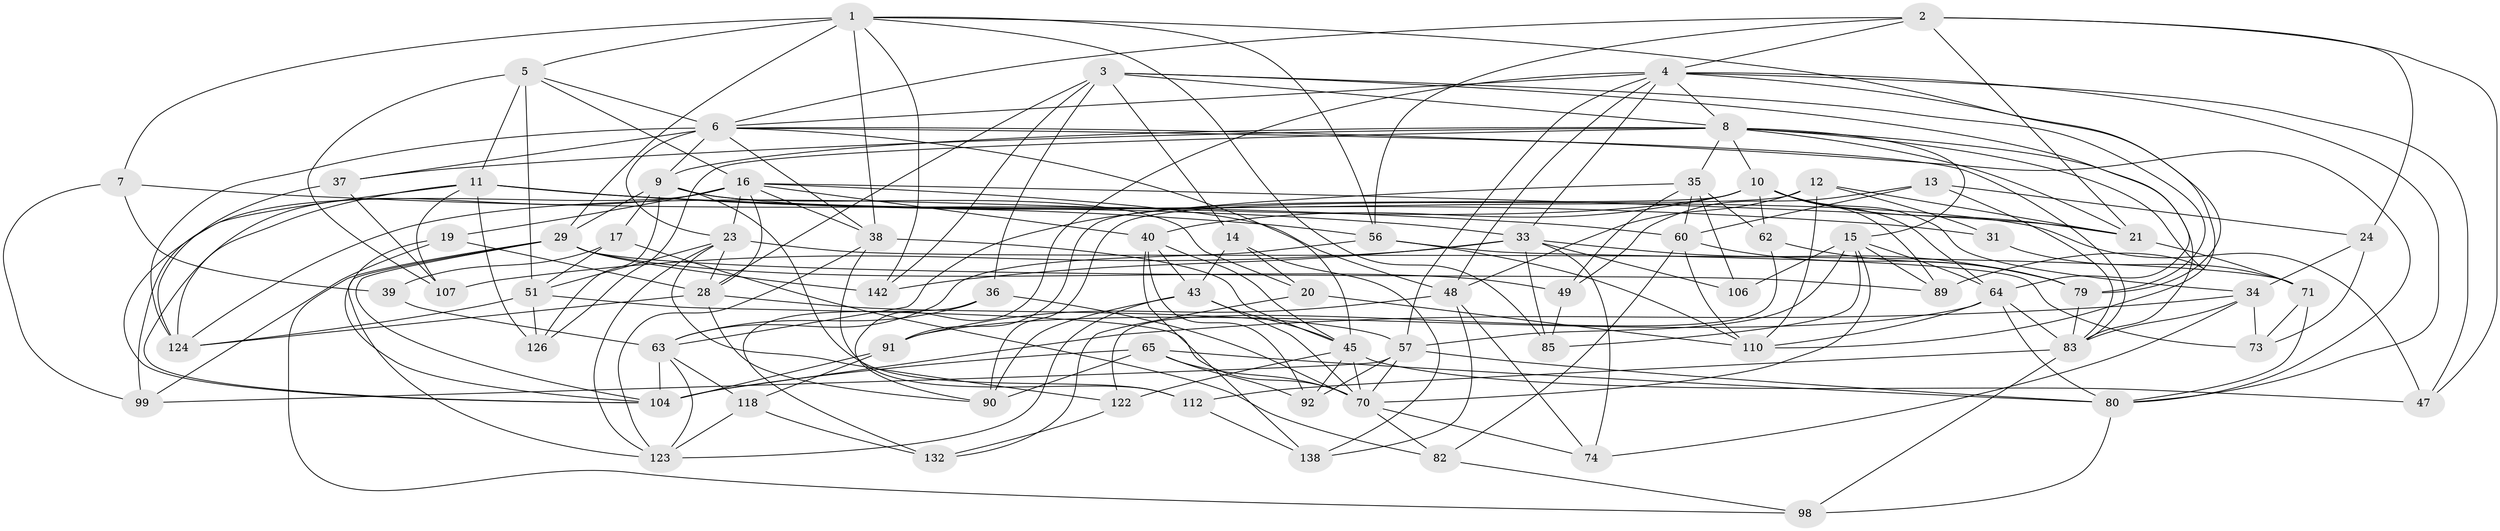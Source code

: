 // original degree distribution, {4: 1.0}
// Generated by graph-tools (version 1.1) at 2025/16/03/09/25 04:16:40]
// undirected, 74 vertices, 211 edges
graph export_dot {
graph [start="1"]
  node [color=gray90,style=filled];
  1 [super="+127+52"];
  2 [super="+27"];
  3 [super="+41"];
  4 [super="+140+88+30"];
  5 [super="+18"];
  6 [super="+25+76+111"];
  7;
  8 [super="+69+72"];
  9 [super="+32+125"];
  10 [super="+22"];
  11 [super="+113+26"];
  12 [super="+46+54"];
  13;
  14;
  15 [super="+61+100"];
  16 [super="+97+50"];
  17;
  19;
  20;
  21 [super="+94+149"];
  23 [super="+131"];
  24;
  28 [super="+44+96"];
  29 [super="+87"];
  31;
  33 [super="+75+102"];
  34 [super="+134"];
  35 [super="+78"];
  36;
  37;
  38 [super="+42"];
  39;
  40 [super="+105"];
  43 [super="+108"];
  45 [super="+55+147"];
  47;
  48 [super="+53"];
  49;
  51 [super="+103"];
  56 [super="+117"];
  57 [super="+93+58"];
  60 [super="+68"];
  62;
  63 [super="+141+115"];
  64 [super="+120+66"];
  65 [super="+145"];
  70 [super="+81"];
  71 [super="+135"];
  73;
  74;
  79 [super="+121"];
  80 [super="+84"];
  82;
  83 [super="+148+101"];
  85;
  89;
  90 [super="+116"];
  91 [super="+95"];
  92;
  98;
  99;
  104 [super="+144"];
  106;
  107;
  110 [super="+129"];
  112;
  118;
  122;
  123 [super="+136"];
  124 [super="+128"];
  126;
  132;
  138;
  142;
  1 -- 5;
  1 -- 7;
  1 -- 38;
  1 -- 56;
  1 -- 29;
  1 -- 85;
  1 -- 142;
  1 -- 79;
  2 -- 47;
  2 -- 24;
  2 -- 21;
  2 -- 56;
  2 -- 4;
  2 -- 6;
  3 -- 36;
  3 -- 28 [weight=2];
  3 -- 79;
  3 -- 64;
  3 -- 8;
  3 -- 142;
  3 -- 14;
  4 -- 33;
  4 -- 47;
  4 -- 6;
  4 -- 80;
  4 -- 48;
  4 -- 90;
  4 -- 57;
  4 -- 8;
  4 -- 110;
  5 -- 107;
  5 -- 11;
  5 -- 51;
  5 -- 6;
  5 -- 16;
  6 -- 45;
  6 -- 83;
  6 -- 37;
  6 -- 9;
  6 -- 80;
  6 -- 124;
  6 -- 23 [weight=2];
  6 -- 38;
  7 -- 99;
  7 -- 39;
  7 -- 60;
  8 -- 37;
  8 -- 10 [weight=2];
  8 -- 126;
  8 -- 15;
  8 -- 9;
  8 -- 35;
  8 -- 21;
  8 -- 83;
  8 -- 89;
  9 -- 47;
  9 -- 112;
  9 -- 126;
  9 -- 17;
  9 -- 20;
  9 -- 29;
  10 -- 124;
  10 -- 91;
  10 -- 64;
  10 -- 34;
  10 -- 21;
  10 -- 89;
  10 -- 62;
  10 -- 40;
  11 -- 126;
  11 -- 104;
  11 -- 31;
  11 -- 107;
  11 -- 56;
  11 -- 33;
  11 -- 124;
  12 -- 31 [weight=2];
  12 -- 90 [weight=2];
  12 -- 110;
  12 -- 21 [weight=2];
  12 -- 48;
  13 -- 49;
  13 -- 60;
  13 -- 24;
  13 -- 83;
  14 -- 138;
  14 -- 20;
  14 -- 43;
  15 -- 89;
  15 -- 57;
  15 -- 106 [weight=2];
  15 -- 85;
  15 -- 64;
  15 -- 70;
  16 -- 19;
  16 -- 21;
  16 -- 38;
  16 -- 104;
  16 -- 48;
  16 -- 99;
  16 -- 23;
  16 -- 40;
  16 -- 28;
  17 -- 39;
  17 -- 51;
  17 -- 82;
  19 -- 99;
  19 -- 104;
  19 -- 28;
  20 -- 110;
  20 -- 132;
  21 -- 71 [weight=2];
  23 -- 71;
  23 -- 28;
  23 -- 51;
  23 -- 122;
  23 -- 123;
  24 -- 34;
  24 -- 73;
  28 -- 57;
  28 -- 124;
  28 -- 90;
  29 -- 123;
  29 -- 49;
  29 -- 104;
  29 -- 89;
  29 -- 98;
  29 -- 142;
  31 -- 71;
  33 -- 85;
  33 -- 107;
  33 -- 142;
  33 -- 79;
  33 -- 74;
  33 -- 106;
  34 -- 83;
  34 -- 73;
  34 -- 74;
  34 -- 104;
  35 -- 62;
  35 -- 63;
  35 -- 49;
  35 -- 106;
  35 -- 60;
  36 -- 132;
  36 -- 70;
  36 -- 63;
  37 -- 107;
  37 -- 124;
  38 -- 123;
  38 -- 112;
  38 -- 45;
  39 -- 63 [weight=2];
  40 -- 138;
  40 -- 92;
  40 -- 45;
  40 -- 43;
  43 -- 90;
  43 -- 45;
  43 -- 123;
  43 -- 70;
  45 -- 122;
  45 -- 92;
  45 -- 47;
  45 -- 70;
  48 -- 91;
  48 -- 74;
  48 -- 138;
  49 -- 85;
  51 -- 124;
  51 -- 126;
  51 -- 70;
  56 -- 73;
  56 -- 63;
  56 -- 110;
  57 -- 80 [weight=2];
  57 -- 92;
  57 -- 99;
  57 -- 70;
  60 -- 79;
  60 -- 82;
  60 -- 110;
  62 -- 122;
  62 -- 79;
  63 -- 118;
  63 -- 104;
  63 -- 123;
  64 -- 110;
  64 -- 83;
  64 -- 91 [weight=2];
  64 -- 80;
  65 -- 80;
  65 -- 104;
  65 -- 90;
  65 -- 92;
  65 -- 70 [weight=2];
  70 -- 82;
  70 -- 74;
  71 -- 73;
  71 -- 80;
  79 -- 83;
  80 -- 98;
  82 -- 98;
  83 -- 98;
  83 -- 112;
  91 -- 104;
  91 -- 118;
  112 -- 138;
  118 -- 132;
  118 -- 123;
  122 -- 132;
}
